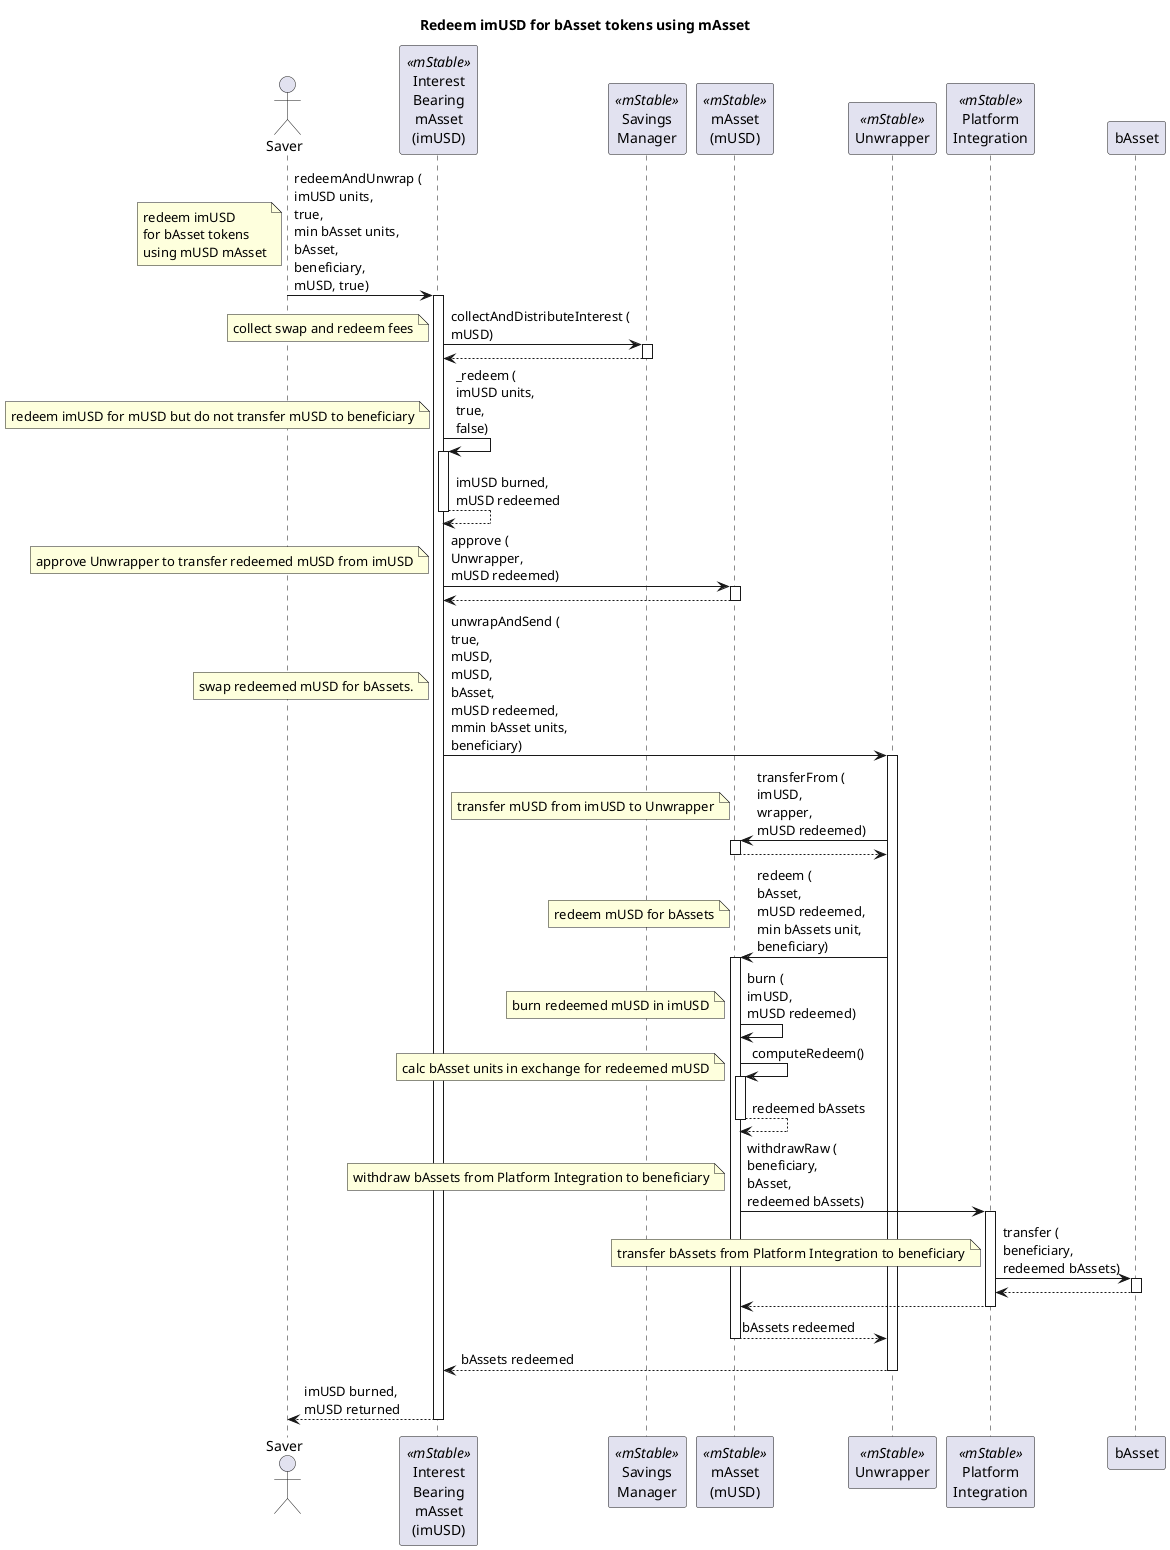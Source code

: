 @startuml

title "Redeem imUSD for bAsset tokens using mAsset"

actor "Saver" as user
participant "Interest\nBearing\nmAsset\n(imUSD)" as imusd <<mStable>>
participant "Savings\nManager" as sm <<mStable>>
participant "mAsset\n(mUSD)" as musd <<mStable>>
participant "Unwrapper" as wrapper <<mStable>>
participant "Platform\nIntegration" as pi <<mStable>>

user -> imusd : redeemAndUnwrap (\nimUSD units,\ntrue,\nmin bAsset units,\nbAsset,\nbeneficiary,\nmUSD, true)
activate imusd
note left: redeem imUSD\nfor bAsset tokens\nusing mUSD mAsset

imusd -> sm : collectAndDistributeInterest (\nmUSD)
activate sm
note left: collect swap and redeem fees
return

imusd -> imusd : _redeem (\nimUSD units,\ntrue,\nfalse)
activate imusd
note left: redeem imUSD for mUSD but do not transfer mUSD to beneficiary
return imUSD burned,\nmUSD redeemed

imusd -> musd : approve (\nUnwrapper,\nmUSD redeemed)
activate musd
note left: approve Unwrapper to transfer redeemed mUSD from imUSD
return

imusd -> wrapper : unwrapAndSend (\ntrue,\nmUSD,\nmUSD,\nbAsset,\nmUSD redeemed,\nmmin bAsset units,\nbeneficiary)
activate wrapper
note left: swap redeemed mUSD for bAssets.
wrapper -> musd : transferFrom (\nimUSD,\nwrapper,\nmUSD redeemed)
activate musd 
note left: transfer mUSD from imUSD to Unwrapper
return
wrapper -> musd : redeem (\nbAsset,\nmUSD redeemed,\nmin bAssets unit,\nbeneficiary)
activate musd
note left: redeem mUSD for bAssets
musd -> musd : burn (\nimUSD,\nmUSD redeemed)
note left: burn redeemed mUSD in imUSD
musd -> musd : computeRedeem()
activate musd 
note left: calc bAsset units in exchange for redeemed mUSD
return redeemed bAssets
musd -> pi : withdrawRaw (\nbeneficiary,\nbAsset,\nredeemed bAssets)
activate pi
note left: withdraw bAssets from Platform Integration to beneficiary
pi -> bAsset : transfer (\nbeneficiary,\nredeemed bAssets)
activate bAsset
note left: transfer bAssets from Platform Integration to beneficiary
return
return
return bAssets redeemed

return bAssets redeemed

return imUSD burned,\nmUSD returned

@enduml